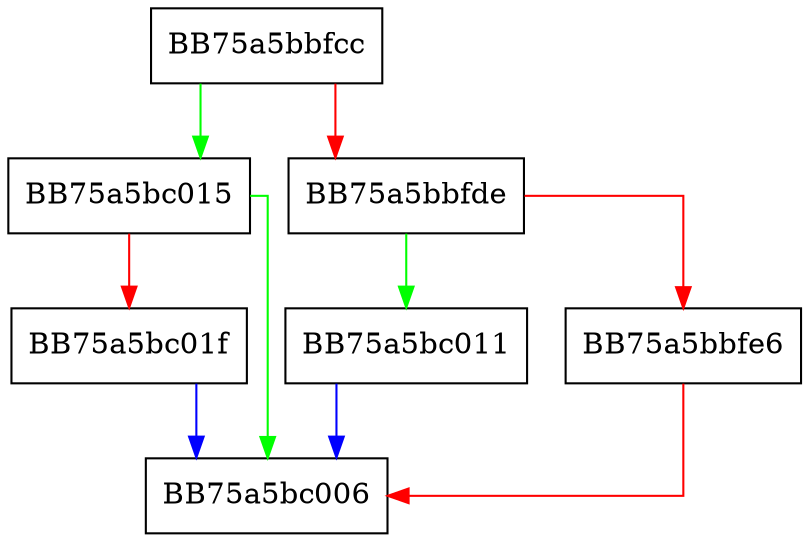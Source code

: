 digraph GetResourceAttr {
  node [shape="box"];
  graph [splines=ortho];
  BB75a5bbfcc -> BB75a5bc015 [color="green"];
  BB75a5bbfcc -> BB75a5bbfde [color="red"];
  BB75a5bbfde -> BB75a5bc011 [color="green"];
  BB75a5bbfde -> BB75a5bbfe6 [color="red"];
  BB75a5bbfe6 -> BB75a5bc006 [color="red"];
  BB75a5bc011 -> BB75a5bc006 [color="blue"];
  BB75a5bc015 -> BB75a5bc006 [color="green"];
  BB75a5bc015 -> BB75a5bc01f [color="red"];
  BB75a5bc01f -> BB75a5bc006 [color="blue"];
}
